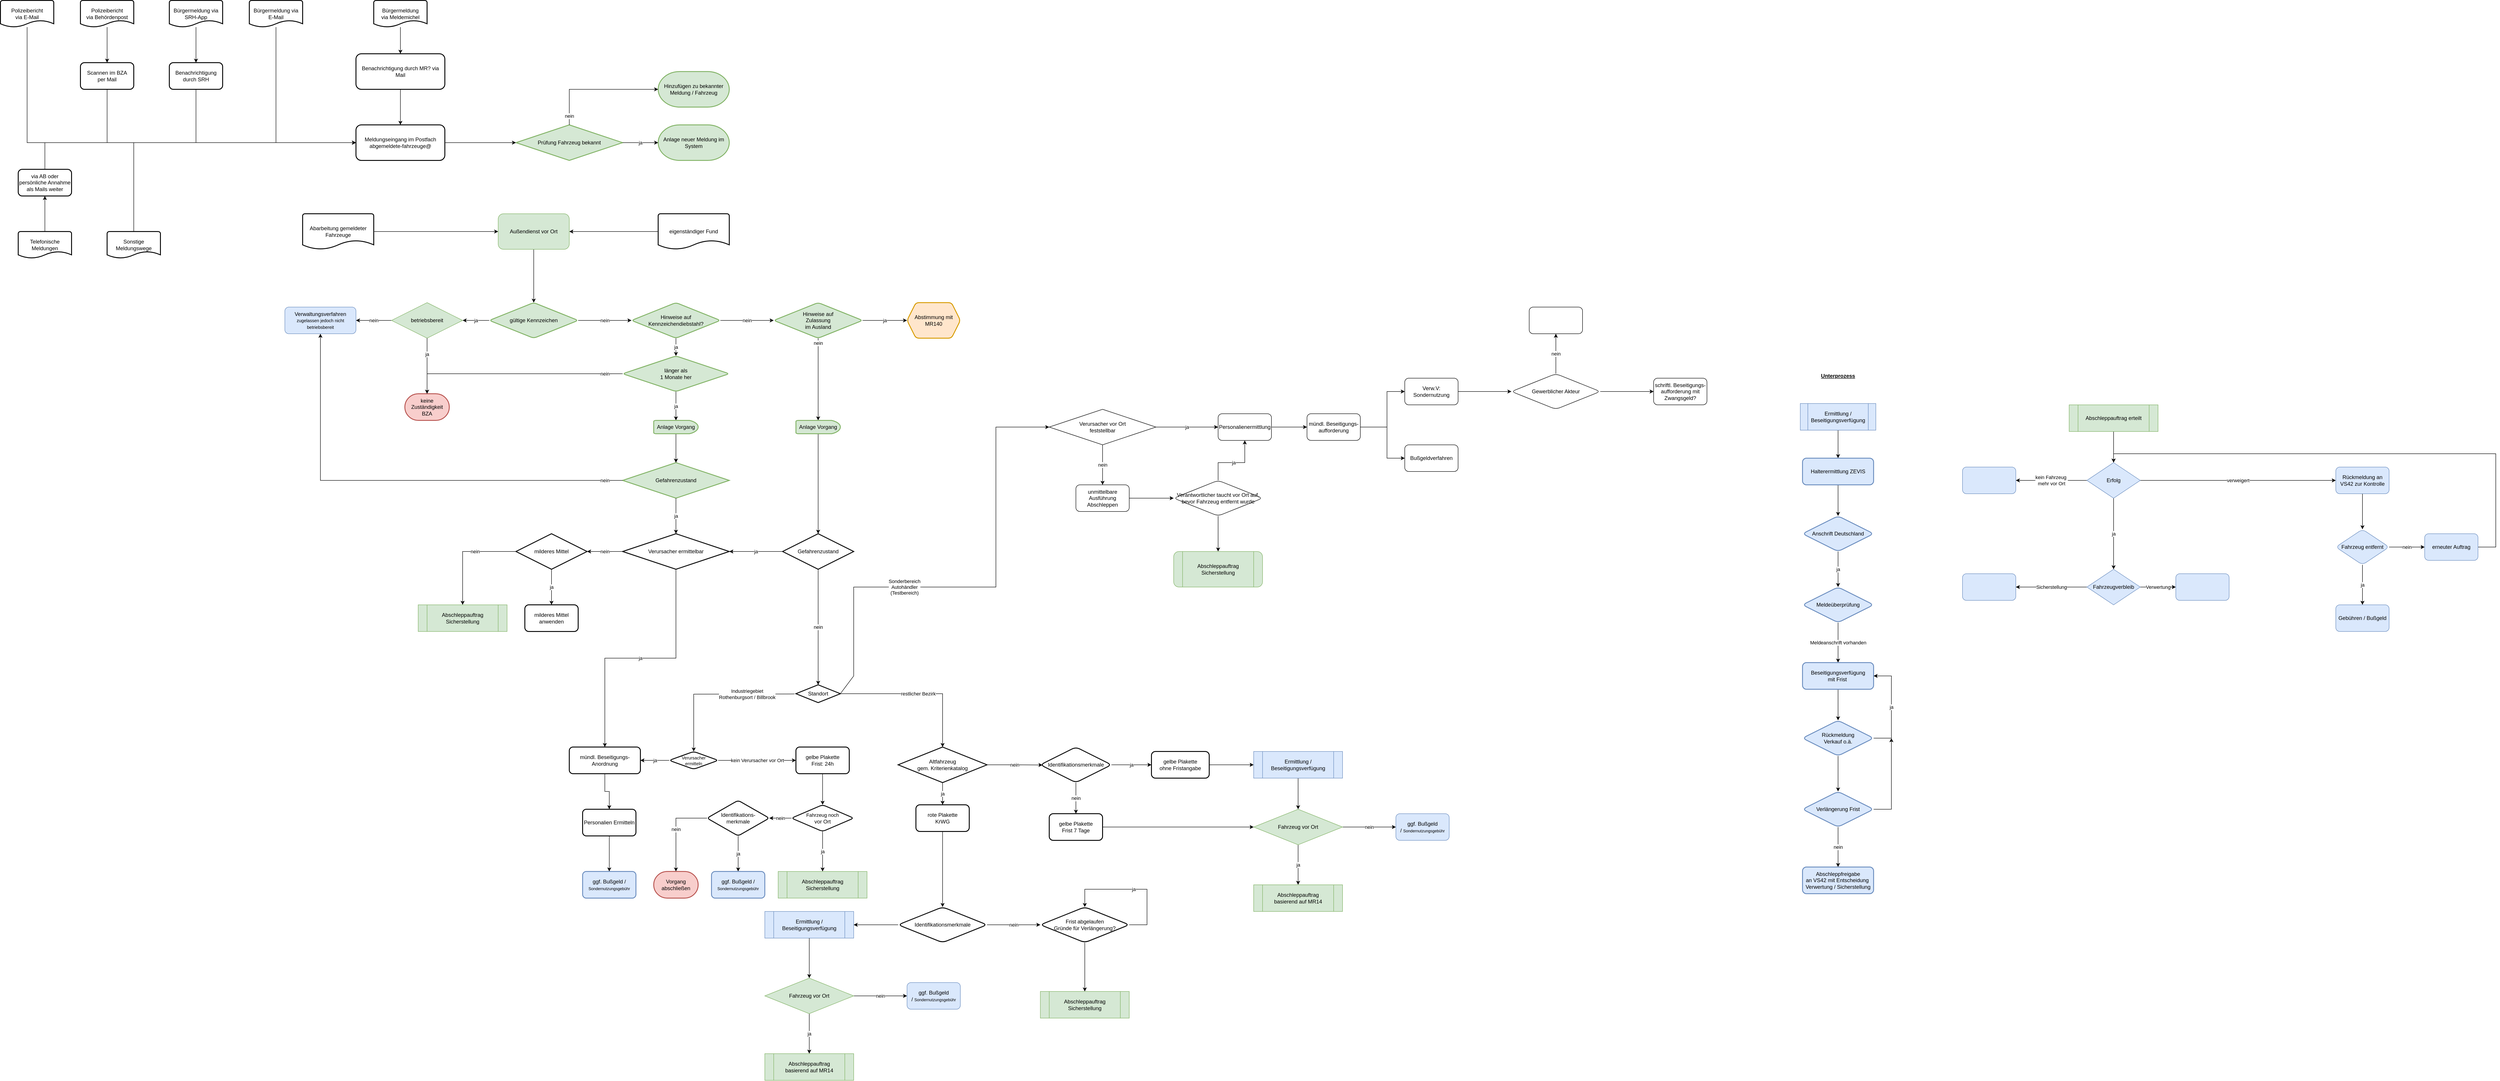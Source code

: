<mxfile version="24.9.1">
  <diagram name="Seite-1" id="HveVZMX-7LfImhKmhp_b">
    <mxGraphModel dx="2603" dy="2561" grid="1" gridSize="10" guides="1" tooltips="1" connect="1" arrows="1" fold="1" page="1" pageScale="1" pageWidth="1169" pageHeight="1654" math="0" shadow="0">
      <root>
        <mxCell id="0" />
        <mxCell id="1" parent="0" />
        <mxCell id="gvst5AF2a0xxXVvo7113-15" value="restlicher Bezirk" style="edgeStyle=orthogonalEdgeStyle;rounded=0;orthogonalLoop=1;jettySize=auto;html=1;" parent="1" source="cveXAAd5tMvSlIGVYIJ7-2" target="gvst5AF2a0xxXVvo7113-14" edge="1">
          <mxGeometry relative="1" as="geometry" />
        </mxCell>
        <mxCell id="cveXAAd5tMvSlIGVYIJ7-2" value="Standort" style="strokeWidth=2;html=1;shape=mxgraph.flowchart.decision;whiteSpace=wrap;" parent="1" vertex="1">
          <mxGeometry x="790" y="820" width="100" height="40" as="geometry" />
        </mxCell>
        <mxCell id="cveXAAd5tMvSlIGVYIJ7-4" value="Industriegebiet&lt;div&gt;Rothenburgsort / Billbrook&lt;/div&gt;" style="endArrow=classic;html=1;rounded=0;exitX=-0.033;exitY=0.514;exitDx=0;exitDy=0;exitPerimeter=0;entryX=0.5;entryY=0;entryDx=0;entryDy=0;" parent="1" source="cveXAAd5tMvSlIGVYIJ7-2" target="aHFnWSv0snW7f39dgXMF-6" edge="1">
          <mxGeometry x="-0.4" width="50" height="50" relative="1" as="geometry">
            <mxPoint x="600" y="910" as="sourcePoint" />
            <mxPoint x="560" y="870" as="targetPoint" />
            <Array as="points">
              <mxPoint x="560" y="841" />
            </Array>
            <mxPoint as="offset" />
          </mxGeometry>
        </mxCell>
        <mxCell id="aHFnWSv0snW7f39dgXMF-9" value="ja" style="edgeStyle=orthogonalEdgeStyle;rounded=0;orthogonalLoop=1;jettySize=auto;html=1;" parent="1" source="aHFnWSv0snW7f39dgXMF-6" target="aHFnWSv0snW7f39dgXMF-8" edge="1">
          <mxGeometry relative="1" as="geometry" />
        </mxCell>
        <mxCell id="aHFnWSv0snW7f39dgXMF-16" value="kein Verursacher vor Ort" style="edgeStyle=orthogonalEdgeStyle;rounded=0;orthogonalLoop=1;jettySize=auto;html=1;" parent="1" source="aHFnWSv0snW7f39dgXMF-6" target="aHFnWSv0snW7f39dgXMF-15" edge="1">
          <mxGeometry relative="1" as="geometry" />
        </mxCell>
        <mxCell id="aHFnWSv0snW7f39dgXMF-6" value="&lt;div style=&quot;line-height: 100%;&quot;&gt;&lt;font style=&quot;font-size: 10px;&quot;&gt;Verursacher&lt;/font&gt;&lt;/div&gt;&lt;div style=&quot;line-height: 100%;&quot;&gt;&lt;font style=&quot;font-size: 11px;&quot;&gt;&lt;font style=&quot;font-size: 10px;&quot;&gt;ermitteln&lt;/font&gt;&lt;br&gt;&lt;/font&gt;&lt;/div&gt;" style="rhombus;whiteSpace=wrap;html=1;rounded=1;arcSize=14;strokeWidth=2;" parent="1" vertex="1">
          <mxGeometry x="505" y="970" width="110" height="40" as="geometry" />
        </mxCell>
        <mxCell id="aHFnWSv0snW7f39dgXMF-11" value="" style="edgeStyle=orthogonalEdgeStyle;rounded=0;orthogonalLoop=1;jettySize=auto;html=1;" parent="1" source="aHFnWSv0snW7f39dgXMF-8" target="aHFnWSv0snW7f39dgXMF-10" edge="1">
          <mxGeometry relative="1" as="geometry" />
        </mxCell>
        <mxCell id="aHFnWSv0snW7f39dgXMF-8" value="&lt;div&gt;mündl. Beseitigungs-&lt;/div&gt;&lt;div&gt;Anordnung&lt;br&gt;&lt;/div&gt;" style="whiteSpace=wrap;html=1;rounded=1;arcSize=14;strokeWidth=2;" parent="1" vertex="1">
          <mxGeometry x="280" y="960" width="160" height="60" as="geometry" />
        </mxCell>
        <mxCell id="aHFnWSv0snW7f39dgXMF-13" value="" style="edgeStyle=orthogonalEdgeStyle;rounded=0;orthogonalLoop=1;jettySize=auto;html=1;" parent="1" source="aHFnWSv0snW7f39dgXMF-10" target="aHFnWSv0snW7f39dgXMF-12" edge="1">
          <mxGeometry relative="1" as="geometry" />
        </mxCell>
        <mxCell id="aHFnWSv0snW7f39dgXMF-10" value="Personalien Ermitteln" style="whiteSpace=wrap;html=1;rounded=1;arcSize=14;strokeWidth=2;" parent="1" vertex="1">
          <mxGeometry x="310" y="1100" width="120" height="60" as="geometry" />
        </mxCell>
        <mxCell id="aHFnWSv0snW7f39dgXMF-12" value="ggf. Bußgeld / &lt;font style=&quot;font-size: 9px;&quot;&gt;Sondernutzungsgebühr&lt;/font&gt;" style="whiteSpace=wrap;html=1;rounded=1;arcSize=14;strokeWidth=2;fillColor=#dae8fc;strokeColor=#6c8ebf;" parent="1" vertex="1">
          <mxGeometry x="310" y="1240" width="120" height="60" as="geometry" />
        </mxCell>
        <mxCell id="aHFnWSv0snW7f39dgXMF-18" value="" style="edgeStyle=orthogonalEdgeStyle;rounded=0;orthogonalLoop=1;jettySize=auto;html=1;" parent="1" source="aHFnWSv0snW7f39dgXMF-15" target="aHFnWSv0snW7f39dgXMF-17" edge="1">
          <mxGeometry relative="1" as="geometry" />
        </mxCell>
        <mxCell id="aHFnWSv0snW7f39dgXMF-15" value="&lt;div&gt;gelbe Plakette&lt;/div&gt;&lt;div&gt;Frist: 24h&lt;br&gt;&lt;/div&gt;" style="whiteSpace=wrap;html=1;rounded=1;arcSize=14;strokeWidth=2;" parent="1" vertex="1">
          <mxGeometry x="790" y="960" width="120" height="60" as="geometry" />
        </mxCell>
        <mxCell id="aHFnWSv0snW7f39dgXMF-22" value="&lt;div&gt;nein&lt;/div&gt;" style="edgeStyle=orthogonalEdgeStyle;rounded=0;orthogonalLoop=1;jettySize=auto;html=1;" parent="1" source="aHFnWSv0snW7f39dgXMF-17" target="aHFnWSv0snW7f39dgXMF-21" edge="1">
          <mxGeometry relative="1" as="geometry" />
        </mxCell>
        <mxCell id="aHFnWSv0snW7f39dgXMF-28" value="ja" style="edgeStyle=orthogonalEdgeStyle;rounded=0;orthogonalLoop=1;jettySize=auto;html=1;entryX=0.5;entryY=0;entryDx=0;entryDy=0;" parent="1" source="aHFnWSv0snW7f39dgXMF-17" target="0-Z-aFg5bhClTdzB51h3-74" edge="1">
          <mxGeometry relative="1" as="geometry">
            <mxPoint x="890" y="1220" as="targetPoint" />
          </mxGeometry>
        </mxCell>
        <mxCell id="aHFnWSv0snW7f39dgXMF-17" value="&lt;div&gt;&lt;font style=&quot;font-size: 11px;&quot;&gt;Fahrzeug noch&lt;/font&gt;&lt;/div&gt;vor Ort" style="rhombus;whiteSpace=wrap;html=1;rounded=1;arcSize=14;strokeWidth=2;" parent="1" vertex="1">
          <mxGeometry x="780" y="1090" width="140" height="60" as="geometry" />
        </mxCell>
        <mxCell id="aHFnWSv0snW7f39dgXMF-24" value="nein" style="edgeStyle=orthogonalEdgeStyle;rounded=0;orthogonalLoop=1;jettySize=auto;html=1;entryX=0.5;entryY=0;entryDx=0;entryDy=0;entryPerimeter=0;" parent="1" source="aHFnWSv0snW7f39dgXMF-21" target="aHFnWSv0snW7f39dgXMF-43" edge="1">
          <mxGeometry relative="1" as="geometry">
            <mxPoint x="520" y="1240.0" as="targetPoint" />
          </mxGeometry>
        </mxCell>
        <mxCell id="aHFnWSv0snW7f39dgXMF-26" value="ja" style="edgeStyle=orthogonalEdgeStyle;rounded=0;orthogonalLoop=1;jettySize=auto;html=1;" parent="1" source="aHFnWSv0snW7f39dgXMF-21" target="aHFnWSv0snW7f39dgXMF-25" edge="1">
          <mxGeometry relative="1" as="geometry" />
        </mxCell>
        <mxCell id="aHFnWSv0snW7f39dgXMF-21" value="&lt;div&gt;Identifikations-&lt;/div&gt;&lt;div&gt;merkmale&lt;/div&gt;" style="rhombus;whiteSpace=wrap;html=1;rounded=1;arcSize=14;strokeWidth=2;" parent="1" vertex="1">
          <mxGeometry x="590" y="1080" width="140" height="80" as="geometry" />
        </mxCell>
        <mxCell id="aHFnWSv0snW7f39dgXMF-25" value="ggf. Bußgeld / &lt;font style=&quot;font-size: 9px;&quot;&gt;Sondernutzungsgebühr&lt;/font&gt;" style="whiteSpace=wrap;html=1;rounded=1;arcSize=14;strokeWidth=2;fillColor=#dae8fc;strokeColor=#6c8ebf;" parent="1" vertex="1">
          <mxGeometry x="600" y="1240" width="120" height="60" as="geometry" />
        </mxCell>
        <mxCell id="aHFnWSv0snW7f39dgXMF-52" value="ja" style="edgeStyle=orthogonalEdgeStyle;rounded=0;orthogonalLoop=1;jettySize=auto;html=1;" parent="1" source="aHFnWSv0snW7f39dgXMF-29" target="aHFnWSv0snW7f39dgXMF-51" edge="1">
          <mxGeometry relative="1" as="geometry" />
        </mxCell>
        <mxCell id="aHFnWSv0snW7f39dgXMF-29" value="Gefahrenzustand" style="rhombus;whiteSpace=wrap;html=1;strokeWidth=2;" parent="1" vertex="1">
          <mxGeometry x="760" y="480" width="160" height="80" as="geometry" />
        </mxCell>
        <mxCell id="aHFnWSv0snW7f39dgXMF-31" value="nein" style="endArrow=classic;html=1;rounded=0;exitX=0.5;exitY=1;exitDx=0;exitDy=0;entryX=0.5;entryY=0;entryDx=0;entryDy=0;entryPerimeter=0;" parent="1" source="aHFnWSv0snW7f39dgXMF-29" target="cveXAAd5tMvSlIGVYIJ7-2" edge="1">
          <mxGeometry width="50" height="50" relative="1" as="geometry">
            <mxPoint x="550" y="640" as="sourcePoint" />
            <mxPoint x="600" y="590" as="targetPoint" />
            <Array as="points" />
          </mxGeometry>
        </mxCell>
        <mxCell id="aHFnWSv0snW7f39dgXMF-39" value="&lt;div&gt;nein&lt;/div&gt;" style="edgeStyle=orthogonalEdgeStyle;rounded=0;orthogonalLoop=1;jettySize=auto;html=1;" parent="1" source="aHFnWSv0snW7f39dgXMF-36" target="aHFnWSv0snW7f39dgXMF-38" edge="1">
          <mxGeometry relative="1" as="geometry" />
        </mxCell>
        <mxCell id="aHFnWSv0snW7f39dgXMF-36" value="gültige Kennzeichen" style="rhombus;whiteSpace=wrap;html=1;rounded=1;arcSize=14;strokeWidth=2;fillColor=#d5e8d4;strokeColor=#82b366;" parent="1" vertex="1">
          <mxGeometry x="100" y="-40" width="200" height="80" as="geometry" />
        </mxCell>
        <mxCell id="aHFnWSv0snW7f39dgXMF-47" value="&lt;div&gt;nein&lt;/div&gt;" style="edgeStyle=orthogonalEdgeStyle;rounded=0;orthogonalLoop=1;jettySize=auto;html=1;" parent="1" source="aHFnWSv0snW7f39dgXMF-38" target="aHFnWSv0snW7f39dgXMF-46" edge="1">
          <mxGeometry relative="1" as="geometry" />
        </mxCell>
        <mxCell id="gvst5AF2a0xxXVvo7113-8" value="ja" style="edgeStyle=orthogonalEdgeStyle;rounded=0;orthogonalLoop=1;jettySize=auto;html=1;" parent="1" source="aHFnWSv0snW7f39dgXMF-38" target="gvst5AF2a0xxXVvo7113-7" edge="1">
          <mxGeometry relative="1" as="geometry" />
        </mxCell>
        <mxCell id="aHFnWSv0snW7f39dgXMF-38" value="Hinweise auf&lt;div&gt;Kennzeichendiebstahl?&lt;/div&gt;" style="rhombus;whiteSpace=wrap;html=1;rounded=1;arcSize=14;strokeWidth=2;fillColor=#d5e8d4;strokeColor=#82b366;" parent="1" vertex="1">
          <mxGeometry x="420" y="-40" width="200" height="80" as="geometry" />
        </mxCell>
        <mxCell id="aHFnWSv0snW7f39dgXMF-43" value="Vorgang abschließen" style="strokeWidth=2;html=1;shape=mxgraph.flowchart.terminator;whiteSpace=wrap;fillColor=#f8cecc;strokeColor=#b85450;" parent="1" vertex="1">
          <mxGeometry x="470" y="1240" width="100" height="60" as="geometry" />
        </mxCell>
        <mxCell id="aHFnWSv0snW7f39dgXMF-44" value="&lt;div&gt;ja&lt;/div&gt;" style="endArrow=classic;html=1;rounded=0;exitX=0;exitY=0.5;exitDx=0;exitDy=0;entryX=1;entryY=0.5;entryDx=0;entryDy=0;" parent="1" source="aHFnWSv0snW7f39dgXMF-36" edge="1" target="gvst5AF2a0xxXVvo7113-2">
          <mxGeometry width="50" height="50" relative="1" as="geometry">
            <mxPoint x="190" y="85" as="sourcePoint" />
            <mxPoint x="70" y="45" as="targetPoint" />
          </mxGeometry>
        </mxCell>
        <mxCell id="aHFnWSv0snW7f39dgXMF-50" value="ja" style="edgeStyle=orthogonalEdgeStyle;rounded=0;orthogonalLoop=1;jettySize=auto;html=1;" parent="1" source="aHFnWSv0snW7f39dgXMF-46" target="aHFnWSv0snW7f39dgXMF-49" edge="1">
          <mxGeometry relative="1" as="geometry" />
        </mxCell>
        <mxCell id="aHFnWSv0snW7f39dgXMF-46" value="&lt;div&gt;Hinweise auf&lt;/div&gt;&lt;div&gt;Zulassung&lt;/div&gt;&lt;div&gt;im Ausland&lt;/div&gt;" style="rhombus;whiteSpace=wrap;html=1;rounded=1;arcSize=14;strokeWidth=2;fillColor=#d5e8d4;strokeColor=#82b366;" parent="1" vertex="1">
          <mxGeometry x="740" y="-40" width="200" height="80" as="geometry" />
        </mxCell>
        <mxCell id="aHFnWSv0snW7f39dgXMF-48" value="nein" style="endArrow=classic;html=1;rounded=0;exitX=0.5;exitY=1;exitDx=0;exitDy=0;entryX=0.5;entryY=0;entryDx=0;entryDy=0;entryPerimeter=0;" parent="1" source="aHFnWSv0snW7f39dgXMF-46" target="rZ0vq1LoBwSU4AF1OaNH-77" edge="1">
          <mxGeometry x="-0.885" width="50" height="50" relative="1" as="geometry">
            <mxPoint x="700" y="200" as="sourcePoint" />
            <mxPoint x="950" y="220" as="targetPoint" />
            <Array as="points" />
            <mxPoint as="offset" />
          </mxGeometry>
        </mxCell>
        <mxCell id="aHFnWSv0snW7f39dgXMF-49" value="&lt;div&gt;Abstimmung mit&lt;/div&gt;&lt;div&gt;MR140&lt;br&gt;&lt;/div&gt;" style="shape=hexagon;perimeter=hexagonPerimeter2;whiteSpace=wrap;html=1;fixedSize=1;rounded=1;arcSize=14;strokeWidth=2;fillColor=#ffe6cc;strokeColor=#d79b00;" parent="1" vertex="1">
          <mxGeometry x="1040" y="-40" width="120" height="80" as="geometry" />
        </mxCell>
        <mxCell id="aHFnWSv0snW7f39dgXMF-54" value="nein" style="edgeStyle=orthogonalEdgeStyle;rounded=0;orthogonalLoop=1;jettySize=auto;html=1;" parent="1" source="aHFnWSv0snW7f39dgXMF-51" target="aHFnWSv0snW7f39dgXMF-53" edge="1">
          <mxGeometry relative="1" as="geometry" />
        </mxCell>
        <mxCell id="aHFnWSv0snW7f39dgXMF-51" value="Verursacher ermittelbar" style="rhombus;whiteSpace=wrap;html=1;strokeWidth=2;" parent="1" vertex="1">
          <mxGeometry x="400" y="480" width="240" height="80" as="geometry" />
        </mxCell>
        <mxCell id="aHFnWSv0snW7f39dgXMF-60" value="ja" style="edgeStyle=orthogonalEdgeStyle;rounded=0;orthogonalLoop=1;jettySize=auto;html=1;" parent="1" source="aHFnWSv0snW7f39dgXMF-53" target="aHFnWSv0snW7f39dgXMF-59" edge="1">
          <mxGeometry relative="1" as="geometry" />
        </mxCell>
        <mxCell id="aHFnWSv0snW7f39dgXMF-53" value="milderes Mittel" style="rhombus;whiteSpace=wrap;html=1;strokeWidth=2;" parent="1" vertex="1">
          <mxGeometry x="160" y="480" width="160" height="80" as="geometry" />
        </mxCell>
        <mxCell id="aHFnWSv0snW7f39dgXMF-59" value="milderes Mittel anwenden" style="whiteSpace=wrap;html=1;strokeWidth=2;rounded=1;" parent="1" vertex="1">
          <mxGeometry x="180" y="640" width="120" height="60" as="geometry" />
        </mxCell>
        <mxCell id="aHFnWSv0snW7f39dgXMF-61" value="nein" style="endArrow=classic;html=1;rounded=0;exitX=0;exitY=0.5;exitDx=0;exitDy=0;entryX=0.5;entryY=0;entryDx=0;entryDy=0;" parent="1" source="aHFnWSv0snW7f39dgXMF-53" target="0-Z-aFg5bhClTdzB51h3-75" edge="1">
          <mxGeometry x="-0.231" width="50" height="50" relative="1" as="geometry">
            <mxPoint x="520" y="590" as="sourcePoint" />
            <mxPoint x="130" y="640" as="targetPoint" />
            <Array as="points">
              <mxPoint x="40" y="520" />
            </Array>
            <mxPoint as="offset" />
          </mxGeometry>
        </mxCell>
        <mxCell id="gvst5AF2a0xxXVvo7113-1" value="keine Zuständigkeit BZA" style="strokeWidth=2;html=1;shape=mxgraph.flowchart.terminator;whiteSpace=wrap;fillColor=#f8cecc;strokeColor=#b85450;" parent="1" vertex="1">
          <mxGeometry x="-90" y="165" width="100" height="60" as="geometry" />
        </mxCell>
        <mxCell id="gvst5AF2a0xxXVvo7113-6" value="nein" style="edgeStyle=orthogonalEdgeStyle;rounded=0;orthogonalLoop=1;jettySize=auto;html=1;" parent="1" source="gvst5AF2a0xxXVvo7113-2" target="gvst5AF2a0xxXVvo7113-5" edge="1">
          <mxGeometry relative="1" as="geometry" />
        </mxCell>
        <mxCell id="gvst5AF2a0xxXVvo7113-2" value="betriebsbereit" style="rhombus;whiteSpace=wrap;html=1;fillColor=#d5e8d4;strokeColor=#82b366;" parent="1" vertex="1">
          <mxGeometry x="-120" y="-40" width="160" height="80" as="geometry" />
        </mxCell>
        <mxCell id="gvst5AF2a0xxXVvo7113-4" value="&lt;div&gt;ja&lt;/div&gt;" style="endArrow=classic;html=1;rounded=0;exitX=0.5;exitY=1;exitDx=0;exitDy=0;entryX=0.5;entryY=0;entryDx=0;entryDy=0;entryPerimeter=0;" parent="1" source="gvst5AF2a0xxXVvo7113-2" target="gvst5AF2a0xxXVvo7113-1" edge="1">
          <mxGeometry x="-0.429" width="50" height="50" relative="1" as="geometry">
            <mxPoint x="-10" y="65" as="sourcePoint" />
            <mxPoint x="40" y="15" as="targetPoint" />
            <Array as="points" />
            <mxPoint as="offset" />
          </mxGeometry>
        </mxCell>
        <mxCell id="gvst5AF2a0xxXVvo7113-5" value="&lt;div&gt;Verwaltungsverfahren&lt;/div&gt;&lt;div&gt;&lt;font style=&quot;font-size: 10px;&quot;&gt;zugelassen jedoch nicht betriebsbereit&lt;/font&gt;&lt;br&gt;&lt;/div&gt;" style="whiteSpace=wrap;html=1;rounded=1;fillColor=#dae8fc;strokeColor=#6c8ebf;" parent="1" vertex="1">
          <mxGeometry x="-360" y="-30" width="160" height="60" as="geometry" />
        </mxCell>
        <mxCell id="gvst5AF2a0xxXVvo7113-7" value="&lt;div&gt;länger als&lt;/div&gt;&lt;div&gt;1 Monate her&lt;/div&gt;" style="rhombus;whiteSpace=wrap;html=1;rounded=1;arcSize=14;strokeWidth=2;fillColor=#d5e8d4;strokeColor=#82b366;" parent="1" vertex="1">
          <mxGeometry x="400" y="80" width="240" height="80" as="geometry" />
        </mxCell>
        <mxCell id="gvst5AF2a0xxXVvo7113-9" value="nein" style="endArrow=classic;html=1;rounded=0;exitX=0;exitY=0.5;exitDx=0;exitDy=0;entryX=0.5;entryY=0;entryDx=0;entryDy=0;entryPerimeter=0;" parent="1" source="gvst5AF2a0xxXVvo7113-7" target="gvst5AF2a0xxXVvo7113-1" edge="1">
          <mxGeometry x="-0.833" width="50" height="50" relative="1" as="geometry">
            <mxPoint x="15" y="155" as="sourcePoint" />
            <mxPoint x="65" y="105" as="targetPoint" />
            <Array as="points">
              <mxPoint x="-40" y="120" />
            </Array>
            <mxPoint as="offset" />
          </mxGeometry>
        </mxCell>
        <mxCell id="gvst5AF2a0xxXVvo7113-10" value="Gefahrenzustand" style="rhombus;whiteSpace=wrap;html=1;strokeWidth=2;fillColor=#d5e8d4;strokeColor=#82b366;" parent="1" vertex="1">
          <mxGeometry x="400" y="320" width="240" height="80" as="geometry" />
        </mxCell>
        <mxCell id="gvst5AF2a0xxXVvo7113-11" value="ja" style="endArrow=classic;html=1;rounded=0;exitX=0.5;exitY=1;exitDx=0;exitDy=0;entryX=0.5;entryY=0;entryDx=0;entryDy=0;entryPerimeter=0;" parent="1" source="gvst5AF2a0xxXVvo7113-7" target="rZ0vq1LoBwSU4AF1OaNH-74" edge="1">
          <mxGeometry width="50" height="50" relative="1" as="geometry">
            <mxPoint x="295" y="245" as="sourcePoint" />
            <mxPoint x="600" y="175" as="targetPoint" />
          </mxGeometry>
        </mxCell>
        <mxCell id="gvst5AF2a0xxXVvo7113-12" value="ja" style="endArrow=classic;html=1;rounded=0;entryX=0.5;entryY=0;entryDx=0;entryDy=0;exitX=0.5;exitY=1;exitDx=0;exitDy=0;" parent="1" source="gvst5AF2a0xxXVvo7113-10" target="aHFnWSv0snW7f39dgXMF-51" edge="1">
          <mxGeometry width="50" height="50" relative="1" as="geometry">
            <mxPoint x="265" y="480" as="sourcePoint" />
            <mxPoint x="315" y="430" as="targetPoint" />
            <Array as="points" />
          </mxGeometry>
        </mxCell>
        <mxCell id="gvst5AF2a0xxXVvo7113-13" value="nein" style="endArrow=classic;html=1;rounded=0;entryX=0.5;entryY=1;entryDx=0;entryDy=0;exitX=0;exitY=0.5;exitDx=0;exitDy=0;" parent="1" source="gvst5AF2a0xxXVvo7113-10" target="gvst5AF2a0xxXVvo7113-5" edge="1">
          <mxGeometry x="-0.92" width="50" height="50" relative="1" as="geometry">
            <mxPoint x="30" y="235" as="sourcePoint" />
            <mxPoint x="80" y="185" as="targetPoint" />
            <Array as="points">
              <mxPoint x="-280" y="360" />
            </Array>
            <mxPoint as="offset" />
          </mxGeometry>
        </mxCell>
        <mxCell id="gvst5AF2a0xxXVvo7113-17" value="ja" style="edgeStyle=orthogonalEdgeStyle;rounded=0;orthogonalLoop=1;jettySize=auto;html=1;" parent="1" source="gvst5AF2a0xxXVvo7113-14" target="gvst5AF2a0xxXVvo7113-16" edge="1">
          <mxGeometry relative="1" as="geometry" />
        </mxCell>
        <mxCell id="gvst5AF2a0xxXVvo7113-40" value="nein" style="edgeStyle=orthogonalEdgeStyle;rounded=0;orthogonalLoop=1;jettySize=auto;html=1;entryX=0.03;entryY=0.506;entryDx=0;entryDy=0;entryPerimeter=0;" parent="1" source="gvst5AF2a0xxXVvo7113-14" target="gvst5AF2a0xxXVvo7113-41" edge="1">
          <mxGeometry relative="1" as="geometry">
            <mxPoint x="1340.0" y="1000.0" as="targetPoint" />
          </mxGeometry>
        </mxCell>
        <mxCell id="gvst5AF2a0xxXVvo7113-14" value="&lt;div&gt;Altfahrzeug&lt;/div&gt;&lt;div&gt;gem. Kriterienkatalog&lt;br&gt;&lt;/div&gt;" style="rhombus;whiteSpace=wrap;html=1;strokeWidth=2;" parent="1" vertex="1">
          <mxGeometry x="1020" y="960" width="200" height="80" as="geometry" />
        </mxCell>
        <mxCell id="gvst5AF2a0xxXVvo7113-19" value="" style="edgeStyle=orthogonalEdgeStyle;rounded=0;orthogonalLoop=1;jettySize=auto;html=1;" parent="1" source="gvst5AF2a0xxXVvo7113-16" target="gvst5AF2a0xxXVvo7113-18" edge="1">
          <mxGeometry relative="1" as="geometry" />
        </mxCell>
        <mxCell id="gvst5AF2a0xxXVvo7113-16" value="&lt;div&gt;rote Plakette&lt;/div&gt;&lt;div&gt;KrWG&lt;br&gt;&lt;/div&gt;" style="rounded=1;whiteSpace=wrap;html=1;strokeWidth=2;" parent="1" vertex="1">
          <mxGeometry x="1060" y="1090" width="120" height="60" as="geometry" />
        </mxCell>
        <mxCell id="gvst5AF2a0xxXVvo7113-29" value="nein" style="edgeStyle=orthogonalEdgeStyle;rounded=0;orthogonalLoop=1;jettySize=auto;html=1;" parent="1" source="gvst5AF2a0xxXVvo7113-18" target="gvst5AF2a0xxXVvo7113-28" edge="1">
          <mxGeometry relative="1" as="geometry" />
        </mxCell>
        <mxCell id="gvst5AF2a0xxXVvo7113-18" value="Identifikationsmerkmale" style="rhombus;whiteSpace=wrap;html=1;rounded=1;strokeWidth=2;" parent="1" vertex="1">
          <mxGeometry x="1020" y="1320" width="200" height="80" as="geometry" />
        </mxCell>
        <mxCell id="gvst5AF2a0xxXVvo7113-32" value="" style="edgeStyle=orthogonalEdgeStyle;rounded=0;orthogonalLoop=1;jettySize=auto;html=1;entryX=0.5;entryY=0;entryDx=0;entryDy=0;" parent="1" source="gvst5AF2a0xxXVvo7113-28" target="0-Z-aFg5bhClTdzB51h3-73" edge="1">
          <mxGeometry relative="1" as="geometry">
            <mxPoint x="1440" y="1490" as="targetPoint" />
          </mxGeometry>
        </mxCell>
        <mxCell id="gvst5AF2a0xxXVvo7113-28" value="&lt;div&gt;Frist abgelaufen&lt;/div&gt;&lt;div&gt;Gründe für Verlängerung?&lt;br&gt;&lt;/div&gt;" style="rhombus;whiteSpace=wrap;html=1;rounded=1;strokeWidth=2;" parent="1" vertex="1">
          <mxGeometry x="1340" y="1320" width="200" height="80" as="geometry" />
        </mxCell>
        <mxCell id="gvst5AF2a0xxXVvo7113-30" value="ja" style="endArrow=classic;html=1;rounded=0;exitX=1;exitY=0.5;exitDx=0;exitDy=0;entryX=0.5;entryY=0;entryDx=0;entryDy=0;" parent="1" source="gvst5AF2a0xxXVvo7113-28" target="gvst5AF2a0xxXVvo7113-28" edge="1">
          <mxGeometry width="50" height="50" relative="1" as="geometry">
            <mxPoint x="1410" y="1350" as="sourcePoint" />
            <mxPoint x="1460" y="1300" as="targetPoint" />
            <Array as="points">
              <mxPoint x="1580" y="1360" />
              <mxPoint x="1580" y="1280" />
              <mxPoint x="1440" y="1280" />
            </Array>
          </mxGeometry>
        </mxCell>
        <mxCell id="gvst5AF2a0xxXVvo7113-44" value="nein" style="edgeStyle=orthogonalEdgeStyle;rounded=0;orthogonalLoop=1;jettySize=auto;html=1;" parent="1" source="gvst5AF2a0xxXVvo7113-41" target="gvst5AF2a0xxXVvo7113-43" edge="1">
          <mxGeometry relative="1" as="geometry" />
        </mxCell>
        <mxCell id="gvst5AF2a0xxXVvo7113-46" value="ja" style="edgeStyle=orthogonalEdgeStyle;rounded=0;orthogonalLoop=1;jettySize=auto;html=1;" parent="1" source="gvst5AF2a0xxXVvo7113-41" target="gvst5AF2a0xxXVvo7113-45" edge="1">
          <mxGeometry relative="1" as="geometry" />
        </mxCell>
        <mxCell id="gvst5AF2a0xxXVvo7113-41" value="Identifikationsmerkmale" style="rhombus;whiteSpace=wrap;html=1;rounded=1;strokeWidth=2;" parent="1" vertex="1">
          <mxGeometry x="1340" y="960" width="160" height="80" as="geometry" />
        </mxCell>
        <mxCell id="gvst5AF2a0xxXVvo7113-43" value="&lt;div&gt;gelbe Plakette&lt;/div&gt;&lt;div&gt;Frist 7 Tage&lt;br&gt;&lt;/div&gt;" style="rounded=1;whiteSpace=wrap;html=1;strokeWidth=2;" parent="1" vertex="1">
          <mxGeometry x="1360" y="1110" width="120" height="60" as="geometry" />
        </mxCell>
        <mxCell id="0-Z-aFg5bhClTdzB51h3-4" value="" style="edgeStyle=orthogonalEdgeStyle;rounded=0;orthogonalLoop=1;jettySize=auto;html=1;entryX=0;entryY=0.5;entryDx=0;entryDy=0;" parent="1" source="gvst5AF2a0xxXVvo7113-45" target="0-Z-aFg5bhClTdzB51h3-33" edge="1">
          <mxGeometry relative="1" as="geometry">
            <mxPoint x="1790" y="950" as="targetPoint" />
          </mxGeometry>
        </mxCell>
        <mxCell id="gvst5AF2a0xxXVvo7113-45" value="&lt;div&gt;gelbe Plakette&lt;/div&gt;&lt;div&gt;ohne Fristangabe&lt;br&gt;&lt;/div&gt;" style="rounded=1;whiteSpace=wrap;html=1;strokeWidth=2;" parent="1" vertex="1">
          <mxGeometry x="1590" y="970" width="130" height="60" as="geometry" />
        </mxCell>
        <mxCell id="0-Z-aFg5bhClTdzB51h3-10" value="" style="edgeStyle=orthogonalEdgeStyle;rounded=0;orthogonalLoop=1;jettySize=auto;html=1;exitX=0.5;exitY=1;exitDx=0;exitDy=0;" parent="1" source="0-Z-aFg5bhClTdzB51h3-34" target="0-Z-aFg5bhClTdzB51h3-9" edge="1">
          <mxGeometry relative="1" as="geometry">
            <mxPoint x="3135" y="270" as="sourcePoint" />
          </mxGeometry>
        </mxCell>
        <mxCell id="0-Z-aFg5bhClTdzB51h3-7" value="&lt;u&gt;&lt;b&gt;Unterprozess&lt;/b&gt;&lt;/u&gt;" style="text;html=1;align=center;verticalAlign=middle;whiteSpace=wrap;rounded=0;" parent="1" vertex="1">
          <mxGeometry x="3055" y="110" width="160" height="30" as="geometry" />
        </mxCell>
        <mxCell id="0-Z-aFg5bhClTdzB51h3-12" value="" style="edgeStyle=orthogonalEdgeStyle;rounded=0;orthogonalLoop=1;jettySize=auto;html=1;" parent="1" source="0-Z-aFg5bhClTdzB51h3-9" target="0-Z-aFg5bhClTdzB51h3-11" edge="1">
          <mxGeometry relative="1" as="geometry" />
        </mxCell>
        <mxCell id="0-Z-aFg5bhClTdzB51h3-9" value="Halterermittlung ZEVIS" style="rounded=1;whiteSpace=wrap;html=1;fillColor=#dae8fc;strokeColor=#6c8ebf;strokeWidth=2;" parent="1" vertex="1">
          <mxGeometry x="3055" y="310" width="160" height="60" as="geometry" />
        </mxCell>
        <mxCell id="0-Z-aFg5bhClTdzB51h3-14" value="ja" style="edgeStyle=orthogonalEdgeStyle;rounded=0;orthogonalLoop=1;jettySize=auto;html=1;" parent="1" source="0-Z-aFg5bhClTdzB51h3-11" target="0-Z-aFg5bhClTdzB51h3-13" edge="1">
          <mxGeometry relative="1" as="geometry" />
        </mxCell>
        <mxCell id="0-Z-aFg5bhClTdzB51h3-11" value="Anschrift Deutschland" style="rhombus;whiteSpace=wrap;html=1;fillColor=#dae8fc;strokeColor=#6c8ebf;rounded=1;strokeWidth=2;" parent="1" vertex="1">
          <mxGeometry x="3055" y="440" width="160" height="80" as="geometry" />
        </mxCell>
        <mxCell id="0-Z-aFg5bhClTdzB51h3-16" value="Meldeanschrift vorhanden" style="edgeStyle=orthogonalEdgeStyle;rounded=0;orthogonalLoop=1;jettySize=auto;html=1;" parent="1" source="0-Z-aFg5bhClTdzB51h3-13" target="0-Z-aFg5bhClTdzB51h3-15" edge="1">
          <mxGeometry relative="1" as="geometry" />
        </mxCell>
        <mxCell id="0-Z-aFg5bhClTdzB51h3-13" value="Meldeüberprüfung" style="rhombus;whiteSpace=wrap;html=1;fillColor=#dae8fc;strokeColor=#6c8ebf;rounded=1;strokeWidth=2;" parent="1" vertex="1">
          <mxGeometry x="3055" y="600" width="160" height="80" as="geometry" />
        </mxCell>
        <mxCell id="0-Z-aFg5bhClTdzB51h3-18" value="" style="edgeStyle=orthogonalEdgeStyle;rounded=0;orthogonalLoop=1;jettySize=auto;html=1;" parent="1" source="0-Z-aFg5bhClTdzB51h3-15" target="0-Z-aFg5bhClTdzB51h3-17" edge="1">
          <mxGeometry relative="1" as="geometry" />
        </mxCell>
        <mxCell id="0-Z-aFg5bhClTdzB51h3-15" value="Beseitigungsverfügung&lt;div&gt;mit Frist&amp;nbsp;&lt;/div&gt;" style="whiteSpace=wrap;html=1;fillColor=#dae8fc;strokeColor=#6c8ebf;rounded=1;strokeWidth=2;" parent="1" vertex="1">
          <mxGeometry x="3055" y="770" width="160" height="60" as="geometry" />
        </mxCell>
        <mxCell id="0-Z-aFg5bhClTdzB51h3-21" value="" style="edgeStyle=orthogonalEdgeStyle;rounded=0;orthogonalLoop=1;jettySize=auto;html=1;" parent="1" source="0-Z-aFg5bhClTdzB51h3-17" target="0-Z-aFg5bhClTdzB51h3-20" edge="1">
          <mxGeometry relative="1" as="geometry" />
        </mxCell>
        <mxCell id="0-Z-aFg5bhClTdzB51h3-17" value="Rückmeldung&lt;div&gt;Verkauf o.ä.&lt;/div&gt;" style="rhombus;whiteSpace=wrap;html=1;fillColor=#dae8fc;strokeColor=#6c8ebf;rounded=1;strokeWidth=2;" parent="1" vertex="1">
          <mxGeometry x="3055" y="900" width="160" height="80" as="geometry" />
        </mxCell>
        <mxCell id="0-Z-aFg5bhClTdzB51h3-19" value="ja" style="endArrow=classic;html=1;rounded=0;entryX=1;entryY=0.5;entryDx=0;entryDy=0;exitX=1;exitY=0.5;exitDx=0;exitDy=0;" parent="1" source="0-Z-aFg5bhClTdzB51h3-17" target="0-Z-aFg5bhClTdzB51h3-15" edge="1">
          <mxGeometry width="50" height="50" relative="1" as="geometry">
            <mxPoint x="3245" y="950" as="sourcePoint" />
            <mxPoint x="3275" y="830" as="targetPoint" />
            <Array as="points">
              <mxPoint x="3255" y="940" />
              <mxPoint x="3255" y="800" />
            </Array>
          </mxGeometry>
        </mxCell>
        <mxCell id="0-Z-aFg5bhClTdzB51h3-25" value="nein" style="edgeStyle=orthogonalEdgeStyle;rounded=0;orthogonalLoop=1;jettySize=auto;html=1;" parent="1" source="0-Z-aFg5bhClTdzB51h3-20" target="0-Z-aFg5bhClTdzB51h3-24" edge="1">
          <mxGeometry relative="1" as="geometry" />
        </mxCell>
        <mxCell id="0-Z-aFg5bhClTdzB51h3-20" value="Verlängerung Frist" style="rhombus;whiteSpace=wrap;html=1;fillColor=#dae8fc;strokeColor=#6c8ebf;rounded=1;strokeWidth=2;" parent="1" vertex="1">
          <mxGeometry x="3055" y="1060" width="160" height="80" as="geometry" />
        </mxCell>
        <mxCell id="0-Z-aFg5bhClTdzB51h3-24" value="Abschleppfreigabe&lt;div&gt;an VS42 mit Entscheidung&amp;nbsp;&lt;/div&gt;&lt;div&gt;Verwertung / Sicherstellung&lt;/div&gt;" style="rounded=1;whiteSpace=wrap;html=1;fillColor=#dae8fc;strokeColor=#6c8ebf;strokeWidth=2;" parent="1" vertex="1">
          <mxGeometry x="3055" y="1230" width="160" height="60" as="geometry" />
        </mxCell>
        <mxCell id="0-Z-aFg5bhClTdzB51h3-26" value="" style="endArrow=classic;html=1;rounded=0;exitX=1;exitY=0.5;exitDx=0;exitDy=0;" parent="1" source="0-Z-aFg5bhClTdzB51h3-20" edge="1">
          <mxGeometry width="50" height="50" relative="1" as="geometry">
            <mxPoint x="3285" y="1010" as="sourcePoint" />
            <mxPoint x="3255" y="940" as="targetPoint" />
            <Array as="points">
              <mxPoint x="3255" y="1100" />
            </Array>
          </mxGeometry>
        </mxCell>
        <mxCell id="0-Z-aFg5bhClTdzB51h3-28" value="Ermittlung / Beseitigungsverfügung" style="shape=process;whiteSpace=wrap;html=1;backgroundOutline=1;fillColor=#dae8fc;strokeColor=#6c8ebf;" parent="1" vertex="1">
          <mxGeometry x="720" y="1330" width="200" height="60" as="geometry" />
        </mxCell>
        <mxCell id="0-Z-aFg5bhClTdzB51h3-31" value="" style="endArrow=classic;html=1;rounded=0;exitX=0;exitY=0.5;exitDx=0;exitDy=0;entryX=1;entryY=0.5;entryDx=0;entryDy=0;" parent="1" source="gvst5AF2a0xxXVvo7113-18" target="0-Z-aFg5bhClTdzB51h3-28" edge="1">
          <mxGeometry width="50" height="50" relative="1" as="geometry">
            <mxPoint x="900" y="1480" as="sourcePoint" />
            <mxPoint x="950" y="1430" as="targetPoint" />
          </mxGeometry>
        </mxCell>
        <mxCell id="0-Z-aFg5bhClTdzB51h3-38" value="" style="edgeStyle=orthogonalEdgeStyle;rounded=0;orthogonalLoop=1;jettySize=auto;html=1;" parent="1" source="0-Z-aFg5bhClTdzB51h3-33" target="0-Z-aFg5bhClTdzB51h3-37" edge="1">
          <mxGeometry relative="1" as="geometry" />
        </mxCell>
        <mxCell id="0-Z-aFg5bhClTdzB51h3-33" value="Ermittlung / Beseitigungsverfügung" style="shape=process;whiteSpace=wrap;html=1;backgroundOutline=1;fillColor=#dae8fc;strokeColor=#6c8ebf;" parent="1" vertex="1">
          <mxGeometry x="1820" y="970" width="200" height="60" as="geometry" />
        </mxCell>
        <mxCell id="0-Z-aFg5bhClTdzB51h3-34" value="Ermittlung / Beseitigungsverfügung" style="shape=process;whiteSpace=wrap;html=1;backgroundOutline=1;fillColor=#dae8fc;strokeColor=#6c8ebf;" parent="1" vertex="1">
          <mxGeometry x="3050" y="187" width="170" height="60" as="geometry" />
        </mxCell>
        <mxCell id="0-Z-aFg5bhClTdzB51h3-40" value="nein" style="edgeStyle=orthogonalEdgeStyle;rounded=0;orthogonalLoop=1;jettySize=auto;html=1;" parent="1" source="0-Z-aFg5bhClTdzB51h3-37" target="0-Z-aFg5bhClTdzB51h3-39" edge="1">
          <mxGeometry relative="1" as="geometry" />
        </mxCell>
        <mxCell id="0-Z-aFg5bhClTdzB51h3-44" value="ja" style="edgeStyle=orthogonalEdgeStyle;rounded=0;orthogonalLoop=1;jettySize=auto;html=1;" parent="1" source="0-Z-aFg5bhClTdzB51h3-37" target="0-Z-aFg5bhClTdzB51h3-43" edge="1">
          <mxGeometry relative="1" as="geometry" />
        </mxCell>
        <mxCell id="0-Z-aFg5bhClTdzB51h3-37" value="Fahrzeug vor Ort" style="rhombus;whiteSpace=wrap;html=1;fillColor=#d5e8d4;strokeColor=#82b366;" parent="1" vertex="1">
          <mxGeometry x="1820" y="1100" width="200" height="80" as="geometry" />
        </mxCell>
        <mxCell id="0-Z-aFg5bhClTdzB51h3-39" value="ggf. Bußgeld /&amp;nbsp;&lt;font style=&quot;font-size: 9px;&quot;&gt;Sondernutzungsgebühr&lt;/font&gt;" style="rounded=1;whiteSpace=wrap;html=1;fillColor=#dae8fc;strokeColor=#6c8ebf;" parent="1" vertex="1">
          <mxGeometry x="2140" y="1110" width="120" height="60" as="geometry" />
        </mxCell>
        <mxCell id="0-Z-aFg5bhClTdzB51h3-43" value="Abschleppauftrag&lt;div&gt;basierend auf MR14&lt;/div&gt;" style="shape=process;whiteSpace=wrap;html=1;backgroundOutline=1;fillColor=#d5e8d4;strokeColor=#82b366;" parent="1" vertex="1">
          <mxGeometry x="1820" y="1270" width="200" height="60" as="geometry" />
        </mxCell>
        <mxCell id="0-Z-aFg5bhClTdzB51h3-47" value="" style="edgeStyle=orthogonalEdgeStyle;rounded=0;orthogonalLoop=1;jettySize=auto;html=1;" parent="1" source="0-Z-aFg5bhClTdzB51h3-45" target="0-Z-aFg5bhClTdzB51h3-46" edge="1">
          <mxGeometry relative="1" as="geometry" />
        </mxCell>
        <mxCell id="0-Z-aFg5bhClTdzB51h3-45" value="Abschleppauftrag erteilt" style="shape=process;whiteSpace=wrap;html=1;backgroundOutline=1;fillColor=#d5e8d4;strokeColor=#82b366;" parent="1" vertex="1">
          <mxGeometry x="3655" y="190" width="200" height="60" as="geometry" />
        </mxCell>
        <mxCell id="0-Z-aFg5bhClTdzB51h3-51" value="verweigert" style="edgeStyle=orthogonalEdgeStyle;rounded=0;orthogonalLoop=1;jettySize=auto;html=1;" parent="1" source="0-Z-aFg5bhClTdzB51h3-46" target="0-Z-aFg5bhClTdzB51h3-50" edge="1">
          <mxGeometry relative="1" as="geometry" />
        </mxCell>
        <mxCell id="0-Z-aFg5bhClTdzB51h3-57" value="ja" style="edgeStyle=orthogonalEdgeStyle;rounded=0;orthogonalLoop=1;jettySize=auto;html=1;" parent="1" source="0-Z-aFg5bhClTdzB51h3-46" target="0-Z-aFg5bhClTdzB51h3-56" edge="1">
          <mxGeometry relative="1" as="geometry" />
        </mxCell>
        <mxCell id="0-Z-aFg5bhClTdzB51h3-69" value="kein Fahrzeug&amp;nbsp;&lt;div&gt;mehr vor Ort&lt;/div&gt;" style="edgeStyle=orthogonalEdgeStyle;rounded=0;orthogonalLoop=1;jettySize=auto;html=1;" parent="1" source="0-Z-aFg5bhClTdzB51h3-46" target="0-Z-aFg5bhClTdzB51h3-68" edge="1">
          <mxGeometry relative="1" as="geometry" />
        </mxCell>
        <mxCell id="0-Z-aFg5bhClTdzB51h3-46" value="Erfolg" style="rhombus;whiteSpace=wrap;html=1;fillColor=#dae8fc;strokeColor=#6c8ebf;" parent="1" vertex="1">
          <mxGeometry x="3695" y="320" width="120" height="80" as="geometry" />
        </mxCell>
        <mxCell id="0-Z-aFg5bhClTdzB51h3-53" value="" style="edgeStyle=orthogonalEdgeStyle;rounded=0;orthogonalLoop=1;jettySize=auto;html=1;" parent="1" source="0-Z-aFg5bhClTdzB51h3-50" target="0-Z-aFg5bhClTdzB51h3-52" edge="1">
          <mxGeometry relative="1" as="geometry" />
        </mxCell>
        <mxCell id="0-Z-aFg5bhClTdzB51h3-50" value="Rückmeldung an&lt;div&gt;VS42 zur Kontrolle&lt;/div&gt;" style="rounded=1;whiteSpace=wrap;html=1;fillColor=#dae8fc;strokeColor=#6c8ebf;" parent="1" vertex="1">
          <mxGeometry x="4255" y="330" width="120" height="60" as="geometry" />
        </mxCell>
        <mxCell id="0-Z-aFg5bhClTdzB51h3-63" value="nein" style="edgeStyle=orthogonalEdgeStyle;rounded=0;orthogonalLoop=1;jettySize=auto;html=1;" parent="1" source="0-Z-aFg5bhClTdzB51h3-52" target="0-Z-aFg5bhClTdzB51h3-62" edge="1">
          <mxGeometry relative="1" as="geometry" />
        </mxCell>
        <mxCell id="0-Z-aFg5bhClTdzB51h3-65" value="ja" style="edgeStyle=orthogonalEdgeStyle;rounded=0;orthogonalLoop=1;jettySize=auto;html=1;" parent="1" source="0-Z-aFg5bhClTdzB51h3-52" target="0-Z-aFg5bhClTdzB51h3-64" edge="1">
          <mxGeometry relative="1" as="geometry" />
        </mxCell>
        <mxCell id="0-Z-aFg5bhClTdzB51h3-52" value="Fahrzeug entfernt" style="rhombus;whiteSpace=wrap;html=1;fillColor=#dae8fc;strokeColor=#6c8ebf;rounded=1;" parent="1" vertex="1">
          <mxGeometry x="4255" y="470" width="120" height="80" as="geometry" />
        </mxCell>
        <mxCell id="0-Z-aFg5bhClTdzB51h3-59" value="Sicherstellung" style="edgeStyle=orthogonalEdgeStyle;rounded=0;orthogonalLoop=1;jettySize=auto;html=1;" parent="1" source="0-Z-aFg5bhClTdzB51h3-56" target="0-Z-aFg5bhClTdzB51h3-58" edge="1">
          <mxGeometry relative="1" as="geometry" />
        </mxCell>
        <mxCell id="0-Z-aFg5bhClTdzB51h3-61" value="Verwertung" style="edgeStyle=orthogonalEdgeStyle;rounded=0;orthogonalLoop=1;jettySize=auto;html=1;" parent="1" source="0-Z-aFg5bhClTdzB51h3-56" target="0-Z-aFg5bhClTdzB51h3-60" edge="1">
          <mxGeometry relative="1" as="geometry" />
        </mxCell>
        <mxCell id="0-Z-aFg5bhClTdzB51h3-56" value="Fahrzeugverbleib" style="rhombus;whiteSpace=wrap;html=1;fillColor=#dae8fc;strokeColor=#6c8ebf;" parent="1" vertex="1">
          <mxGeometry x="3695" y="560" width="120" height="80" as="geometry" />
        </mxCell>
        <mxCell id="0-Z-aFg5bhClTdzB51h3-58" value="" style="rounded=1;whiteSpace=wrap;html=1;fillColor=#dae8fc;strokeColor=#6c8ebf;" parent="1" vertex="1">
          <mxGeometry x="3415" y="570" width="120" height="60" as="geometry" />
        </mxCell>
        <mxCell id="0-Z-aFg5bhClTdzB51h3-60" value="" style="rounded=1;whiteSpace=wrap;html=1;fillColor=#dae8fc;strokeColor=#6c8ebf;" parent="1" vertex="1">
          <mxGeometry x="3895" y="570" width="120" height="60" as="geometry" />
        </mxCell>
        <mxCell id="0-Z-aFg5bhClTdzB51h3-67" value="" style="edgeStyle=orthogonalEdgeStyle;rounded=0;orthogonalLoop=1;jettySize=auto;html=1;entryX=0.5;entryY=0;entryDx=0;entryDy=0;" parent="1" source="0-Z-aFg5bhClTdzB51h3-62" target="0-Z-aFg5bhClTdzB51h3-46" edge="1">
          <mxGeometry relative="1" as="geometry">
            <mxPoint x="4115" y="630" as="targetPoint" />
            <Array as="points">
              <mxPoint x="4615" y="510" />
              <mxPoint x="4615" y="300" />
              <mxPoint x="3755" y="300" />
            </Array>
          </mxGeometry>
        </mxCell>
        <mxCell id="0-Z-aFg5bhClTdzB51h3-62" value="erneuter Auftrag" style="whiteSpace=wrap;html=1;fillColor=#dae8fc;strokeColor=#6c8ebf;rounded=1;" parent="1" vertex="1">
          <mxGeometry x="4455" y="480" width="120" height="60" as="geometry" />
        </mxCell>
        <mxCell id="0-Z-aFg5bhClTdzB51h3-64" value="Gebühren / Bußgeld" style="whiteSpace=wrap;html=1;fillColor=#dae8fc;strokeColor=#6c8ebf;rounded=1;" parent="1" vertex="1">
          <mxGeometry x="4255" y="640" width="120" height="60" as="geometry" />
        </mxCell>
        <mxCell id="0-Z-aFg5bhClTdzB51h3-68" value="" style="rounded=1;whiteSpace=wrap;html=1;fillColor=#dae8fc;strokeColor=#6c8ebf;" parent="1" vertex="1">
          <mxGeometry x="3415" y="330" width="120" height="60" as="geometry" />
        </mxCell>
        <mxCell id="0-Z-aFg5bhClTdzB51h3-73" value="Abschleppauftrag&lt;div&gt;Sicherstellung&lt;/div&gt;" style="shape=process;whiteSpace=wrap;html=1;backgroundOutline=1;fillColor=#d5e8d4;strokeColor=#82b366;" parent="1" vertex="1">
          <mxGeometry x="1340" y="1510" width="200" height="60" as="geometry" />
        </mxCell>
        <mxCell id="0-Z-aFg5bhClTdzB51h3-74" value="Abschleppauftrag&lt;div&gt;Sicherstellung&lt;/div&gt;" style="shape=process;whiteSpace=wrap;html=1;backgroundOutline=1;fillColor=#d5e8d4;strokeColor=#82b366;" parent="1" vertex="1">
          <mxGeometry x="750" y="1240" width="200" height="60" as="geometry" />
        </mxCell>
        <mxCell id="0-Z-aFg5bhClTdzB51h3-75" value="Abschleppauftrag&lt;div&gt;Sicherstellung&lt;/div&gt;" style="shape=process;whiteSpace=wrap;html=1;backgroundOutline=1;fillColor=#d5e8d4;strokeColor=#82b366;" parent="1" vertex="1">
          <mxGeometry x="-60" y="640" width="200" height="60" as="geometry" />
        </mxCell>
        <mxCell id="rZ0vq1LoBwSU4AF1OaNH-1" value="ja" style="endArrow=classic;html=1;rounded=0;exitX=0.5;exitY=1;exitDx=0;exitDy=0;entryX=0.5;entryY=0;entryDx=0;entryDy=0;" edge="1" parent="1" source="aHFnWSv0snW7f39dgXMF-51" target="aHFnWSv0snW7f39dgXMF-8">
          <mxGeometry width="50" height="50" relative="1" as="geometry">
            <mxPoint x="220" y="740" as="sourcePoint" />
            <mxPoint x="270" y="690" as="targetPoint" />
            <Array as="points">
              <mxPoint x="520" y="760" />
              <mxPoint x="360" y="760" />
            </Array>
          </mxGeometry>
        </mxCell>
        <mxCell id="rZ0vq1LoBwSU4AF1OaNH-2" value="nein" style="edgeStyle=orthogonalEdgeStyle;rounded=0;orthogonalLoop=1;jettySize=auto;html=1;" edge="1" parent="1" source="rZ0vq1LoBwSU4AF1OaNH-4" target="rZ0vq1LoBwSU4AF1OaNH-5">
          <mxGeometry relative="1" as="geometry" />
        </mxCell>
        <mxCell id="rZ0vq1LoBwSU4AF1OaNH-3" value="ja" style="edgeStyle=orthogonalEdgeStyle;rounded=0;orthogonalLoop=1;jettySize=auto;html=1;" edge="1" parent="1" source="rZ0vq1LoBwSU4AF1OaNH-4" target="rZ0vq1LoBwSU4AF1OaNH-6">
          <mxGeometry relative="1" as="geometry" />
        </mxCell>
        <mxCell id="rZ0vq1LoBwSU4AF1OaNH-4" value="Fahrzeug vor Ort" style="rhombus;whiteSpace=wrap;html=1;fillColor=#d5e8d4;strokeColor=#82b366;" vertex="1" parent="1">
          <mxGeometry x="720" y="1480" width="200" height="80" as="geometry" />
        </mxCell>
        <mxCell id="rZ0vq1LoBwSU4AF1OaNH-5" value="ggf. Bußgeld /&amp;nbsp;&lt;font style=&quot;font-size: 9px;&quot;&gt;Sondernutzungsgebühr&lt;/font&gt;" style="rounded=1;whiteSpace=wrap;html=1;fillColor=#dae8fc;strokeColor=#6c8ebf;" vertex="1" parent="1">
          <mxGeometry x="1040" y="1490" width="120" height="60" as="geometry" />
        </mxCell>
        <mxCell id="rZ0vq1LoBwSU4AF1OaNH-6" value="Abschleppauftrag&lt;div&gt;basierend auf MR14&lt;/div&gt;" style="shape=process;whiteSpace=wrap;html=1;backgroundOutline=1;fillColor=#d5e8d4;strokeColor=#82b366;" vertex="1" parent="1">
          <mxGeometry x="720" y="1650" width="200" height="60" as="geometry" />
        </mxCell>
        <mxCell id="rZ0vq1LoBwSU4AF1OaNH-7" value="" style="endArrow=classic;html=1;rounded=0;entryX=0.5;entryY=0;entryDx=0;entryDy=0;exitX=0.5;exitY=1;exitDx=0;exitDy=0;" edge="1" parent="1" source="0-Z-aFg5bhClTdzB51h3-28" target="rZ0vq1LoBwSU4AF1OaNH-4">
          <mxGeometry width="50" height="50" relative="1" as="geometry">
            <mxPoint x="810" y="1420" as="sourcePoint" />
            <mxPoint x="880" y="1340" as="targetPoint" />
          </mxGeometry>
        </mxCell>
        <mxCell id="rZ0vq1LoBwSU4AF1OaNH-8" value="" style="endArrow=classic;html=1;rounded=0;exitX=1;exitY=0.5;exitDx=0;exitDy=0;" edge="1" parent="1" source="gvst5AF2a0xxXVvo7113-43" target="0-Z-aFg5bhClTdzB51h3-37">
          <mxGeometry width="50" height="50" relative="1" as="geometry">
            <mxPoint x="1370" y="1090" as="sourcePoint" />
            <mxPoint x="1420" y="1040" as="targetPoint" />
          </mxGeometry>
        </mxCell>
        <mxCell id="rZ0vq1LoBwSU4AF1OaNH-10" value="Sonderbereich&lt;div&gt;Autohändler&lt;/div&gt;&lt;div&gt;(Testbereich)&lt;/div&gt;" style="endArrow=classic;html=1;rounded=0;exitX=1;exitY=0.5;exitDx=0;exitDy=0;exitPerimeter=0;entryX=0;entryY=0.5;entryDx=0;entryDy=0;" edge="1" parent="1" source="cveXAAd5tMvSlIGVYIJ7-2" target="rZ0vq1LoBwSU4AF1OaNH-11">
          <mxGeometry x="-0.307" width="50" height="50" relative="1" as="geometry">
            <mxPoint x="1200" y="590" as="sourcePoint" />
            <mxPoint x="1320" y="240" as="targetPoint" />
            <Array as="points">
              <mxPoint x="920" y="800" />
              <mxPoint x="920" y="600" />
              <mxPoint x="1240" y="600" />
              <mxPoint x="1240" y="240" />
            </Array>
            <mxPoint as="offset" />
          </mxGeometry>
        </mxCell>
        <mxCell id="rZ0vq1LoBwSU4AF1OaNH-13" value="ja" style="edgeStyle=orthogonalEdgeStyle;rounded=0;orthogonalLoop=1;jettySize=auto;html=1;" edge="1" parent="1" source="rZ0vq1LoBwSU4AF1OaNH-11" target="rZ0vq1LoBwSU4AF1OaNH-12">
          <mxGeometry relative="1" as="geometry" />
        </mxCell>
        <mxCell id="rZ0vq1LoBwSU4AF1OaNH-27" value="nein" style="edgeStyle=orthogonalEdgeStyle;rounded=0;orthogonalLoop=1;jettySize=auto;html=1;" edge="1" parent="1" source="rZ0vq1LoBwSU4AF1OaNH-11" target="rZ0vq1LoBwSU4AF1OaNH-26">
          <mxGeometry relative="1" as="geometry" />
        </mxCell>
        <mxCell id="rZ0vq1LoBwSU4AF1OaNH-11" value="Verursacher vor Ort&lt;div&gt;feststellbar&lt;/div&gt;" style="rhombus;whiteSpace=wrap;html=1;" vertex="1" parent="1">
          <mxGeometry x="1360" y="200" width="240" height="80" as="geometry" />
        </mxCell>
        <mxCell id="rZ0vq1LoBwSU4AF1OaNH-15" value="" style="edgeStyle=orthogonalEdgeStyle;rounded=0;orthogonalLoop=1;jettySize=auto;html=1;" edge="1" parent="1" source="rZ0vq1LoBwSU4AF1OaNH-12" target="rZ0vq1LoBwSU4AF1OaNH-14">
          <mxGeometry relative="1" as="geometry" />
        </mxCell>
        <mxCell id="rZ0vq1LoBwSU4AF1OaNH-12" value="Personalienermittlung" style="rounded=1;whiteSpace=wrap;html=1;" vertex="1" parent="1">
          <mxGeometry x="1740" y="210" width="120" height="60" as="geometry" />
        </mxCell>
        <mxCell id="rZ0vq1LoBwSU4AF1OaNH-17" value="" style="edgeStyle=orthogonalEdgeStyle;rounded=0;orthogonalLoop=1;jettySize=auto;html=1;entryX=0;entryY=0.5;entryDx=0;entryDy=0;" edge="1" parent="1" source="rZ0vq1LoBwSU4AF1OaNH-14" target="rZ0vq1LoBwSU4AF1OaNH-16">
          <mxGeometry relative="1" as="geometry">
            <Array as="points">
              <mxPoint x="2120" y="240" />
              <mxPoint x="2120" y="160" />
            </Array>
          </mxGeometry>
        </mxCell>
        <mxCell id="rZ0vq1LoBwSU4AF1OaNH-19" value="" style="edgeStyle=orthogonalEdgeStyle;rounded=0;orthogonalLoop=1;jettySize=auto;html=1;entryX=0;entryY=0.5;entryDx=0;entryDy=0;" edge="1" parent="1" source="rZ0vq1LoBwSU4AF1OaNH-14" target="rZ0vq1LoBwSU4AF1OaNH-18">
          <mxGeometry relative="1" as="geometry">
            <Array as="points">
              <mxPoint x="2120" y="240" />
              <mxPoint x="2120" y="310" />
            </Array>
          </mxGeometry>
        </mxCell>
        <mxCell id="rZ0vq1LoBwSU4AF1OaNH-14" value="mündl. Beseitigungs-&lt;div&gt;aufforderung&lt;/div&gt;" style="rounded=1;whiteSpace=wrap;html=1;" vertex="1" parent="1">
          <mxGeometry x="1940" y="210" width="120" height="60" as="geometry" />
        </mxCell>
        <mxCell id="rZ0vq1LoBwSU4AF1OaNH-21" value="" style="edgeStyle=orthogonalEdgeStyle;rounded=0;orthogonalLoop=1;jettySize=auto;html=1;" edge="1" parent="1" source="rZ0vq1LoBwSU4AF1OaNH-16" target="rZ0vq1LoBwSU4AF1OaNH-20">
          <mxGeometry relative="1" as="geometry" />
        </mxCell>
        <mxCell id="rZ0vq1LoBwSU4AF1OaNH-16" value="Verw.V:&lt;div&gt;Sondernutzung&lt;/div&gt;" style="rounded=1;whiteSpace=wrap;html=1;" vertex="1" parent="1">
          <mxGeometry x="2160" y="130" width="120" height="60" as="geometry" />
        </mxCell>
        <mxCell id="rZ0vq1LoBwSU4AF1OaNH-18" value="Bußgeldverfahren" style="whiteSpace=wrap;html=1;rounded=1;" vertex="1" parent="1">
          <mxGeometry x="2160" y="280" width="120" height="60" as="geometry" />
        </mxCell>
        <mxCell id="rZ0vq1LoBwSU4AF1OaNH-23" value="" style="edgeStyle=orthogonalEdgeStyle;rounded=0;orthogonalLoop=1;jettySize=auto;html=1;" edge="1" parent="1" source="rZ0vq1LoBwSU4AF1OaNH-20" target="rZ0vq1LoBwSU4AF1OaNH-22">
          <mxGeometry relative="1" as="geometry" />
        </mxCell>
        <mxCell id="rZ0vq1LoBwSU4AF1OaNH-25" value="nein" style="edgeStyle=orthogonalEdgeStyle;rounded=0;orthogonalLoop=1;jettySize=auto;html=1;" edge="1" parent="1" source="rZ0vq1LoBwSU4AF1OaNH-20" target="rZ0vq1LoBwSU4AF1OaNH-24">
          <mxGeometry relative="1" as="geometry" />
        </mxCell>
        <mxCell id="rZ0vq1LoBwSU4AF1OaNH-20" value="Gewerblicher Akteur" style="rhombus;whiteSpace=wrap;html=1;rounded=1;" vertex="1" parent="1">
          <mxGeometry x="2400" y="120" width="200" height="80" as="geometry" />
        </mxCell>
        <mxCell id="rZ0vq1LoBwSU4AF1OaNH-22" value="schriftl. Beseitigungs-&lt;div&gt;aufforderung mit Zwangsgeld?&lt;/div&gt;" style="rounded=1;whiteSpace=wrap;html=1;" vertex="1" parent="1">
          <mxGeometry x="2720" y="130" width="120" height="60" as="geometry" />
        </mxCell>
        <mxCell id="rZ0vq1LoBwSU4AF1OaNH-24" value="" style="rounded=1;whiteSpace=wrap;html=1;" vertex="1" parent="1">
          <mxGeometry x="2440" y="-30" width="120" height="60" as="geometry" />
        </mxCell>
        <mxCell id="rZ0vq1LoBwSU4AF1OaNH-29" value="" style="edgeStyle=orthogonalEdgeStyle;rounded=0;orthogonalLoop=1;jettySize=auto;html=1;" edge="1" parent="1" source="rZ0vq1LoBwSU4AF1OaNH-26" target="rZ0vq1LoBwSU4AF1OaNH-28">
          <mxGeometry relative="1" as="geometry" />
        </mxCell>
        <mxCell id="rZ0vq1LoBwSU4AF1OaNH-26" value="unmittelbare Ausführung&lt;div&gt;Abschleppen&lt;/div&gt;" style="rounded=1;whiteSpace=wrap;html=1;" vertex="1" parent="1">
          <mxGeometry x="1420" y="370" width="120" height="60" as="geometry" />
        </mxCell>
        <mxCell id="rZ0vq1LoBwSU4AF1OaNH-32" value="" style="edgeStyle=orthogonalEdgeStyle;rounded=0;orthogonalLoop=1;jettySize=auto;html=1;" edge="1" parent="1" source="rZ0vq1LoBwSU4AF1OaNH-28" target="rZ0vq1LoBwSU4AF1OaNH-31">
          <mxGeometry relative="1" as="geometry" />
        </mxCell>
        <mxCell id="rZ0vq1LoBwSU4AF1OaNH-28" value="Verantwortlicher taucht vor Ort auf, bevor Fahrzeug entfernt wurde" style="rhombus;whiteSpace=wrap;html=1;rounded=1;" vertex="1" parent="1">
          <mxGeometry x="1640" y="360" width="200" height="80" as="geometry" />
        </mxCell>
        <mxCell id="rZ0vq1LoBwSU4AF1OaNH-30" value="ja" style="endArrow=classic;html=1;rounded=0;exitX=0.5;exitY=0;exitDx=0;exitDy=0;entryX=0.5;entryY=1;entryDx=0;entryDy=0;" edge="1" parent="1" source="rZ0vq1LoBwSU4AF1OaNH-28" target="rZ0vq1LoBwSU4AF1OaNH-12">
          <mxGeometry width="50" height="50" relative="1" as="geometry">
            <mxPoint x="1750" y="350" as="sourcePoint" />
            <mxPoint x="1800" y="300" as="targetPoint" />
            <Array as="points">
              <mxPoint x="1740" y="320" />
              <mxPoint x="1800" y="320" />
            </Array>
          </mxGeometry>
        </mxCell>
        <mxCell id="rZ0vq1LoBwSU4AF1OaNH-31" value="Abschleppauftrag&lt;div&gt;Sicherstellung&lt;/div&gt;" style="shape=process;whiteSpace=wrap;html=1;backgroundOutline=1;rounded=1;fillColor=#d5e8d4;strokeColor=#82b366;" vertex="1" parent="1">
          <mxGeometry x="1640" y="520" width="200" height="80" as="geometry" />
        </mxCell>
        <mxCell id="rZ0vq1LoBwSU4AF1OaNH-33" value="Prüfung Fahrzeug bekannt" style="strokeWidth=2;html=1;shape=mxgraph.flowchart.decision;whiteSpace=wrap;fillColor=#d5e8d4;strokeColor=#82b366;" vertex="1" parent="1">
          <mxGeometry x="160" y="-440" width="240" height="80" as="geometry" />
        </mxCell>
        <mxCell id="rZ0vq1LoBwSU4AF1OaNH-36" value="" style="edgeStyle=orthogonalEdgeStyle;rounded=0;orthogonalLoop=1;jettySize=auto;html=1;" edge="1" parent="1" source="rZ0vq1LoBwSU4AF1OaNH-34" target="rZ0vq1LoBwSU4AF1OaNH-35">
          <mxGeometry relative="1" as="geometry" />
        </mxCell>
        <mxCell id="rZ0vq1LoBwSU4AF1OaNH-34" value="Bürgermeldung&lt;div&gt;via Meldemichel&lt;/div&gt;" style="strokeWidth=2;html=1;shape=mxgraph.flowchart.document2;whiteSpace=wrap;size=0.25;" vertex="1" parent="1">
          <mxGeometry x="-160" y="-720" width="120" height="60" as="geometry" />
        </mxCell>
        <mxCell id="rZ0vq1LoBwSU4AF1OaNH-38" value="" style="edgeStyle=orthogonalEdgeStyle;rounded=0;orthogonalLoop=1;jettySize=auto;html=1;" edge="1" parent="1" source="rZ0vq1LoBwSU4AF1OaNH-35" target="rZ0vq1LoBwSU4AF1OaNH-37">
          <mxGeometry relative="1" as="geometry" />
        </mxCell>
        <mxCell id="rZ0vq1LoBwSU4AF1OaNH-35" value="Benachrichtigung durch MR? via Mail" style="rounded=1;whiteSpace=wrap;html=1;strokeWidth=2;" vertex="1" parent="1">
          <mxGeometry x="-200" y="-600" width="200" height="80" as="geometry" />
        </mxCell>
        <mxCell id="rZ0vq1LoBwSU4AF1OaNH-45" style="edgeStyle=orthogonalEdgeStyle;rounded=0;orthogonalLoop=1;jettySize=auto;html=1;exitX=0;exitY=0.5;exitDx=0;exitDy=0;startArrow=classic;startFill=1;endArrow=none;endFill=0;" edge="1" parent="1" source="rZ0vq1LoBwSU4AF1OaNH-37" target="rZ0vq1LoBwSU4AF1OaNH-44">
          <mxGeometry relative="1" as="geometry" />
        </mxCell>
        <mxCell id="rZ0vq1LoBwSU4AF1OaNH-37" value="Meldungseingang im Postfach&lt;div&gt;abgemeldete-fahrzeuge@&lt;/div&gt;" style="rounded=1;whiteSpace=wrap;html=1;strokeWidth=2;" vertex="1" parent="1">
          <mxGeometry x="-200" y="-440" width="200" height="80" as="geometry" />
        </mxCell>
        <mxCell id="rZ0vq1LoBwSU4AF1OaNH-39" value="" style="endArrow=classic;html=1;rounded=0;exitX=1;exitY=0.5;exitDx=0;exitDy=0;" edge="1" parent="1" source="rZ0vq1LoBwSU4AF1OaNH-37" target="rZ0vq1LoBwSU4AF1OaNH-33">
          <mxGeometry width="50" height="50" relative="1" as="geometry">
            <mxPoint x="60" y="-310" as="sourcePoint" />
            <mxPoint x="110" y="-360" as="targetPoint" />
          </mxGeometry>
        </mxCell>
        <mxCell id="rZ0vq1LoBwSU4AF1OaNH-42" value="Anlage neuer Meldung im System" style="strokeWidth=2;html=1;shape=mxgraph.flowchart.terminator;whiteSpace=wrap;fillColor=#d5e8d4;strokeColor=#82b366;" vertex="1" parent="1">
          <mxGeometry x="480" y="-440" width="160" height="80" as="geometry" />
        </mxCell>
        <mxCell id="rZ0vq1LoBwSU4AF1OaNH-43" value="ja" style="edgeStyle=orthogonalEdgeStyle;rounded=0;orthogonalLoop=1;jettySize=auto;html=1;exitX=1;exitY=0.5;exitDx=0;exitDy=0;exitPerimeter=0;entryX=0;entryY=0.5;entryDx=0;entryDy=0;entryPerimeter=0;" edge="1" parent="1" source="rZ0vq1LoBwSU4AF1OaNH-33" target="rZ0vq1LoBwSU4AF1OaNH-42">
          <mxGeometry relative="1" as="geometry" />
        </mxCell>
        <mxCell id="rZ0vq1LoBwSU4AF1OaNH-44" value="Bürgermeldung via&lt;div&gt;E-Mail&lt;/div&gt;" style="strokeWidth=2;html=1;shape=mxgraph.flowchart.document2;whiteSpace=wrap;size=0.25;" vertex="1" parent="1">
          <mxGeometry x="-440" y="-720" width="120" height="60" as="geometry" />
        </mxCell>
        <mxCell id="rZ0vq1LoBwSU4AF1OaNH-49" value="" style="edgeStyle=orthogonalEdgeStyle;rounded=0;orthogonalLoop=1;jettySize=auto;html=1;" edge="1" parent="1" source="rZ0vq1LoBwSU4AF1OaNH-46" target="rZ0vq1LoBwSU4AF1OaNH-48">
          <mxGeometry relative="1" as="geometry" />
        </mxCell>
        <mxCell id="rZ0vq1LoBwSU4AF1OaNH-46" value="Bürgermeldung via&lt;div&gt;SRH-App&lt;/div&gt;" style="strokeWidth=2;html=1;shape=mxgraph.flowchart.document2;whiteSpace=wrap;size=0.25;" vertex="1" parent="1">
          <mxGeometry x="-620" y="-720" width="120" height="60" as="geometry" />
        </mxCell>
        <mxCell id="rZ0vq1LoBwSU4AF1OaNH-48" value="Benachrichtigung durch SRH" style="rounded=1;whiteSpace=wrap;html=1;strokeWidth=2;" vertex="1" parent="1">
          <mxGeometry x="-620" y="-580" width="120" height="60" as="geometry" />
        </mxCell>
        <mxCell id="rZ0vq1LoBwSU4AF1OaNH-50" value="" style="endArrow=classic;html=1;rounded=0;exitX=0.5;exitY=1;exitDx=0;exitDy=0;entryX=0;entryY=0.5;entryDx=0;entryDy=0;" edge="1" parent="1" source="rZ0vq1LoBwSU4AF1OaNH-48" target="rZ0vq1LoBwSU4AF1OaNH-37">
          <mxGeometry width="50" height="50" relative="1" as="geometry">
            <mxPoint x="-500" y="-500" as="sourcePoint" />
            <mxPoint x="-450" y="-550" as="targetPoint" />
            <Array as="points">
              <mxPoint x="-560" y="-400" />
            </Array>
          </mxGeometry>
        </mxCell>
        <mxCell id="rZ0vq1LoBwSU4AF1OaNH-54" value="" style="edgeStyle=orthogonalEdgeStyle;rounded=0;orthogonalLoop=1;jettySize=auto;html=1;" edge="1" parent="1" source="rZ0vq1LoBwSU4AF1OaNH-52" target="rZ0vq1LoBwSU4AF1OaNH-53">
          <mxGeometry relative="1" as="geometry" />
        </mxCell>
        <mxCell id="rZ0vq1LoBwSU4AF1OaNH-52" value="Polizeibericht&lt;div&gt;via Behördenpost&lt;/div&gt;" style="strokeWidth=2;html=1;shape=mxgraph.flowchart.document2;whiteSpace=wrap;size=0.25;" vertex="1" parent="1">
          <mxGeometry x="-820" y="-720" width="120" height="60" as="geometry" />
        </mxCell>
        <mxCell id="rZ0vq1LoBwSU4AF1OaNH-55" style="edgeStyle=orthogonalEdgeStyle;rounded=0;orthogonalLoop=1;jettySize=auto;html=1;exitX=0.5;exitY=1;exitDx=0;exitDy=0;entryX=0;entryY=0.5;entryDx=0;entryDy=0;" edge="1" parent="1" source="rZ0vq1LoBwSU4AF1OaNH-53" target="rZ0vq1LoBwSU4AF1OaNH-37">
          <mxGeometry relative="1" as="geometry" />
        </mxCell>
        <mxCell id="rZ0vq1LoBwSU4AF1OaNH-53" value="Scannen im BZA&lt;div&gt;per Mail&lt;/div&gt;" style="rounded=1;whiteSpace=wrap;html=1;strokeWidth=2;" vertex="1" parent="1">
          <mxGeometry x="-820" y="-580" width="120" height="60" as="geometry" />
        </mxCell>
        <mxCell id="rZ0vq1LoBwSU4AF1OaNH-56" value="Polizeibericht&lt;div&gt;via E-Mail&lt;/div&gt;" style="strokeWidth=2;html=1;shape=mxgraph.flowchart.document2;whiteSpace=wrap;size=0.25;" vertex="1" parent="1">
          <mxGeometry x="-1000" y="-720" width="120" height="60" as="geometry" />
        </mxCell>
        <mxCell id="rZ0vq1LoBwSU4AF1OaNH-57" value="" style="endArrow=classic;html=1;rounded=0;entryX=0;entryY=0.5;entryDx=0;entryDy=0;" edge="1" parent="1" source="rZ0vq1LoBwSU4AF1OaNH-56" target="rZ0vq1LoBwSU4AF1OaNH-37">
          <mxGeometry width="50" height="50" relative="1" as="geometry">
            <mxPoint x="-620" y="-420" as="sourcePoint" />
            <mxPoint x="-570" y="-470" as="targetPoint" />
            <Array as="points">
              <mxPoint x="-940" y="-400" />
            </Array>
          </mxGeometry>
        </mxCell>
        <mxCell id="rZ0vq1LoBwSU4AF1OaNH-61" value="" style="edgeStyle=orthogonalEdgeStyle;rounded=0;orthogonalLoop=1;jettySize=auto;html=1;" edge="1" parent="1" source="rZ0vq1LoBwSU4AF1OaNH-59" target="rZ0vq1LoBwSU4AF1OaNH-60">
          <mxGeometry relative="1" as="geometry" />
        </mxCell>
        <mxCell id="rZ0vq1LoBwSU4AF1OaNH-59" value="Telefonische Meldungen" style="strokeWidth=2;html=1;shape=mxgraph.flowchart.document2;whiteSpace=wrap;size=0.25;" vertex="1" parent="1">
          <mxGeometry x="-960" y="-200" width="120" height="60" as="geometry" />
        </mxCell>
        <mxCell id="rZ0vq1LoBwSU4AF1OaNH-62" style="edgeStyle=orthogonalEdgeStyle;rounded=0;orthogonalLoop=1;jettySize=auto;html=1;exitX=0.5;exitY=0;exitDx=0;exitDy=0;entryX=0;entryY=0.5;entryDx=0;entryDy=0;" edge="1" parent="1" source="rZ0vq1LoBwSU4AF1OaNH-60" target="rZ0vq1LoBwSU4AF1OaNH-37">
          <mxGeometry relative="1" as="geometry" />
        </mxCell>
        <mxCell id="rZ0vq1LoBwSU4AF1OaNH-60" value="via AB oder persönliche Annahme&lt;div&gt;als Mails weiter&lt;/div&gt;" style="rounded=1;whiteSpace=wrap;html=1;strokeWidth=2;" vertex="1" parent="1">
          <mxGeometry x="-960" y="-340" width="120" height="60" as="geometry" />
        </mxCell>
        <mxCell id="rZ0vq1LoBwSU4AF1OaNH-64" style="edgeStyle=orthogonalEdgeStyle;rounded=0;orthogonalLoop=1;jettySize=auto;html=1;exitX=0.5;exitY=0;exitDx=0;exitDy=0;exitPerimeter=0;entryX=0;entryY=0.5;entryDx=0;entryDy=0;" edge="1" parent="1" source="rZ0vq1LoBwSU4AF1OaNH-63" target="rZ0vq1LoBwSU4AF1OaNH-37">
          <mxGeometry relative="1" as="geometry" />
        </mxCell>
        <mxCell id="rZ0vq1LoBwSU4AF1OaNH-63" value="Sonstige Meldungswege" style="strokeWidth=2;html=1;shape=mxgraph.flowchart.document2;whiteSpace=wrap;size=0.25;" vertex="1" parent="1">
          <mxGeometry x="-760" y="-200" width="120" height="60" as="geometry" />
        </mxCell>
        <mxCell id="rZ0vq1LoBwSU4AF1OaNH-65" value="Hinzufügen zu bekannter Meldung / Fahrzeug" style="strokeWidth=2;html=1;shape=mxgraph.flowchart.terminator;whiteSpace=wrap;fillColor=#d5e8d4;strokeColor=#82b366;" vertex="1" parent="1">
          <mxGeometry x="480" y="-560" width="160" height="80" as="geometry" />
        </mxCell>
        <mxCell id="rZ0vq1LoBwSU4AF1OaNH-66" value="nein" style="edgeStyle=orthogonalEdgeStyle;rounded=0;orthogonalLoop=1;jettySize=auto;html=1;exitX=0.5;exitY=0;exitDx=0;exitDy=0;exitPerimeter=0;entryX=0;entryY=0.5;entryDx=0;entryDy=0;entryPerimeter=0;" edge="1" parent="1" source="rZ0vq1LoBwSU4AF1OaNH-33" target="rZ0vq1LoBwSU4AF1OaNH-65">
          <mxGeometry x="-0.857" relative="1" as="geometry">
            <mxPoint as="offset" />
          </mxGeometry>
        </mxCell>
        <mxCell id="rZ0vq1LoBwSU4AF1OaNH-69" style="edgeStyle=orthogonalEdgeStyle;rounded=0;orthogonalLoop=1;jettySize=auto;html=1;exitX=1;exitY=0.5;exitDx=0;exitDy=0;exitPerimeter=0;entryX=0;entryY=0.5;entryDx=0;entryDy=0;" edge="1" parent="1" source="rZ0vq1LoBwSU4AF1OaNH-67" target="rZ0vq1LoBwSU4AF1OaNH-68">
          <mxGeometry relative="1" as="geometry" />
        </mxCell>
        <mxCell id="rZ0vq1LoBwSU4AF1OaNH-67" value="Abarbeitung gemeldeter Fahrzeuge" style="strokeWidth=2;html=1;shape=mxgraph.flowchart.document2;whiteSpace=wrap;size=0.25;" vertex="1" parent="1">
          <mxGeometry x="-320" y="-240" width="160" height="80" as="geometry" />
        </mxCell>
        <mxCell id="rZ0vq1LoBwSU4AF1OaNH-70" style="edgeStyle=orthogonalEdgeStyle;rounded=0;orthogonalLoop=1;jettySize=auto;html=1;exitX=0.5;exitY=1;exitDx=0;exitDy=0;entryX=0.5;entryY=0;entryDx=0;entryDy=0;" edge="1" parent="1" source="rZ0vq1LoBwSU4AF1OaNH-68" target="aHFnWSv0snW7f39dgXMF-36">
          <mxGeometry relative="1" as="geometry" />
        </mxCell>
        <mxCell id="rZ0vq1LoBwSU4AF1OaNH-68" value="Außendienst vor Ort" style="rounded=1;whiteSpace=wrap;html=1;fillColor=#d5e8d4;strokeColor=#82b366;" vertex="1" parent="1">
          <mxGeometry x="120" y="-240" width="160" height="80" as="geometry" />
        </mxCell>
        <mxCell id="rZ0vq1LoBwSU4AF1OaNH-72" style="edgeStyle=orthogonalEdgeStyle;rounded=0;orthogonalLoop=1;jettySize=auto;html=1;exitX=0;exitY=0.5;exitDx=0;exitDy=0;exitPerimeter=0;entryX=1;entryY=0.5;entryDx=0;entryDy=0;" edge="1" parent="1" source="rZ0vq1LoBwSU4AF1OaNH-71" target="rZ0vq1LoBwSU4AF1OaNH-68">
          <mxGeometry relative="1" as="geometry" />
        </mxCell>
        <mxCell id="rZ0vq1LoBwSU4AF1OaNH-71" value="eigenständiger Fund" style="strokeWidth=2;html=1;shape=mxgraph.flowchart.document2;whiteSpace=wrap;size=0.25;" vertex="1" parent="1">
          <mxGeometry x="480" y="-240" width="160" height="80" as="geometry" />
        </mxCell>
        <mxCell id="rZ0vq1LoBwSU4AF1OaNH-75" style="edgeStyle=orthogonalEdgeStyle;rounded=0;orthogonalLoop=1;jettySize=auto;html=1;exitX=0.5;exitY=1;exitDx=0;exitDy=0;exitPerimeter=0;entryX=0.5;entryY=0;entryDx=0;entryDy=0;" edge="1" parent="1" source="rZ0vq1LoBwSU4AF1OaNH-74" target="gvst5AF2a0xxXVvo7113-10">
          <mxGeometry relative="1" as="geometry" />
        </mxCell>
        <mxCell id="rZ0vq1LoBwSU4AF1OaNH-76" value="" style="edgeStyle=orthogonalEdgeStyle;rounded=0;orthogonalLoop=1;jettySize=auto;html=1;" edge="1" parent="1" source="rZ0vq1LoBwSU4AF1OaNH-74" target="gvst5AF2a0xxXVvo7113-10">
          <mxGeometry relative="1" as="geometry" />
        </mxCell>
        <mxCell id="rZ0vq1LoBwSU4AF1OaNH-74" value="Anlage Vorgang" style="strokeWidth=2;html=1;shape=mxgraph.flowchart.delay;whiteSpace=wrap;fillColor=#d5e8d4;strokeColor=#82b366;" vertex="1" parent="1">
          <mxGeometry x="470" y="225" width="100" height="30" as="geometry" />
        </mxCell>
        <mxCell id="rZ0vq1LoBwSU4AF1OaNH-78" style="edgeStyle=orthogonalEdgeStyle;rounded=0;orthogonalLoop=1;jettySize=auto;html=1;exitX=0.5;exitY=1;exitDx=0;exitDy=0;exitPerimeter=0;entryX=0.5;entryY=0;entryDx=0;entryDy=0;" edge="1" parent="1" source="rZ0vq1LoBwSU4AF1OaNH-77" target="aHFnWSv0snW7f39dgXMF-29">
          <mxGeometry relative="1" as="geometry" />
        </mxCell>
        <mxCell id="rZ0vq1LoBwSU4AF1OaNH-77" value="Anlage Vorgang" style="strokeWidth=2;html=1;shape=mxgraph.flowchart.delay;whiteSpace=wrap;fillColor=#d5e8d4;strokeColor=#82b366;" vertex="1" parent="1">
          <mxGeometry x="790" y="225" width="100" height="30" as="geometry" />
        </mxCell>
      </root>
    </mxGraphModel>
  </diagram>
</mxfile>
